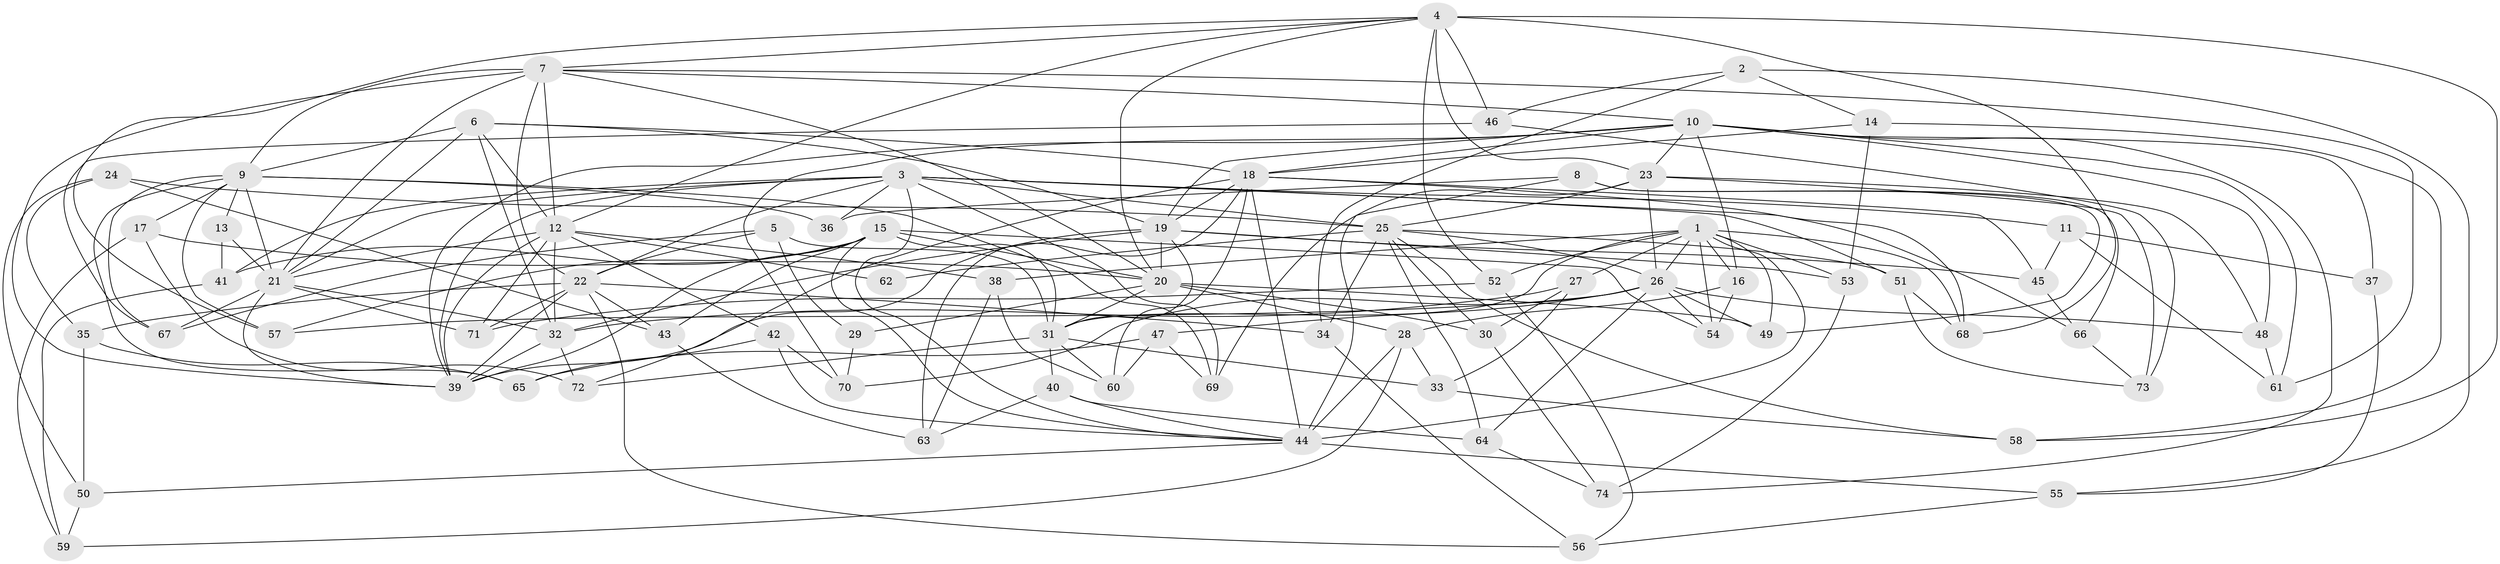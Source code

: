 // original degree distribution, {4: 1.0}
// Generated by graph-tools (version 1.1) at 2025/38/03/09/25 02:38:10]
// undirected, 74 vertices, 201 edges
graph export_dot {
graph [start="1"]
  node [color=gray90,style=filled];
  1;
  2;
  3;
  4;
  5;
  6;
  7;
  8;
  9;
  10;
  11;
  12;
  13;
  14;
  15;
  16;
  17;
  18;
  19;
  20;
  21;
  22;
  23;
  24;
  25;
  26;
  27;
  28;
  29;
  30;
  31;
  32;
  33;
  34;
  35;
  36;
  37;
  38;
  39;
  40;
  41;
  42;
  43;
  44;
  45;
  46;
  47;
  48;
  49;
  50;
  51;
  52;
  53;
  54;
  55;
  56;
  57;
  58;
  59;
  60;
  61;
  62;
  63;
  64;
  65;
  66;
  67;
  68;
  69;
  70;
  71;
  72;
  73;
  74;
  1 -- 16 [weight=1.0];
  1 -- 26 [weight=1.0];
  1 -- 27 [weight=1.0];
  1 -- 31 [weight=1.0];
  1 -- 38 [weight=1.0];
  1 -- 44 [weight=2.0];
  1 -- 49 [weight=1.0];
  1 -- 52 [weight=1.0];
  1 -- 53 [weight=1.0];
  1 -- 54 [weight=1.0];
  1 -- 68 [weight=1.0];
  2 -- 14 [weight=1.0];
  2 -- 34 [weight=1.0];
  2 -- 46 [weight=1.0];
  2 -- 55 [weight=1.0];
  3 -- 11 [weight=1.0];
  3 -- 21 [weight=1.0];
  3 -- 22 [weight=2.0];
  3 -- 25 [weight=1.0];
  3 -- 36 [weight=1.0];
  3 -- 39 [weight=1.0];
  3 -- 41 [weight=1.0];
  3 -- 44 [weight=1.0];
  3 -- 51 [weight=1.0];
  3 -- 66 [weight=1.0];
  3 -- 69 [weight=1.0];
  4 -- 7 [weight=1.0];
  4 -- 12 [weight=1.0];
  4 -- 20 [weight=1.0];
  4 -- 23 [weight=2.0];
  4 -- 46 [weight=1.0];
  4 -- 52 [weight=1.0];
  4 -- 57 [weight=1.0];
  4 -- 58 [weight=1.0];
  4 -- 68 [weight=1.0];
  5 -- 22 [weight=1.0];
  5 -- 29 [weight=1.0];
  5 -- 31 [weight=1.0];
  5 -- 67 [weight=1.0];
  6 -- 9 [weight=1.0];
  6 -- 12 [weight=1.0];
  6 -- 18 [weight=1.0];
  6 -- 19 [weight=1.0];
  6 -- 21 [weight=1.0];
  6 -- 32 [weight=1.0];
  7 -- 9 [weight=1.0];
  7 -- 10 [weight=1.0];
  7 -- 12 [weight=1.0];
  7 -- 20 [weight=1.0];
  7 -- 21 [weight=1.0];
  7 -- 22 [weight=2.0];
  7 -- 39 [weight=1.0];
  7 -- 61 [weight=1.0];
  8 -- 36 [weight=1.0];
  8 -- 44 [weight=1.0];
  8 -- 49 [weight=1.0];
  8 -- 66 [weight=1.0];
  9 -- 13 [weight=2.0];
  9 -- 17 [weight=1.0];
  9 -- 21 [weight=1.0];
  9 -- 36 [weight=2.0];
  9 -- 57 [weight=1.0];
  9 -- 65 [weight=1.0];
  9 -- 67 [weight=1.0];
  9 -- 69 [weight=1.0];
  10 -- 16 [weight=1.0];
  10 -- 18 [weight=1.0];
  10 -- 19 [weight=1.0];
  10 -- 23 [weight=1.0];
  10 -- 37 [weight=2.0];
  10 -- 39 [weight=1.0];
  10 -- 48 [weight=1.0];
  10 -- 61 [weight=1.0];
  10 -- 70 [weight=1.0];
  10 -- 74 [weight=1.0];
  11 -- 37 [weight=1.0];
  11 -- 45 [weight=1.0];
  11 -- 61 [weight=1.0];
  12 -- 21 [weight=3.0];
  12 -- 32 [weight=1.0];
  12 -- 38 [weight=1.0];
  12 -- 39 [weight=1.0];
  12 -- 42 [weight=1.0];
  12 -- 62 [weight=1.0];
  12 -- 71 [weight=1.0];
  13 -- 21 [weight=1.0];
  13 -- 41 [weight=1.0];
  14 -- 18 [weight=1.0];
  14 -- 53 [weight=1.0];
  14 -- 58 [weight=1.0];
  15 -- 20 [weight=2.0];
  15 -- 31 [weight=2.0];
  15 -- 39 [weight=1.0];
  15 -- 41 [weight=1.0];
  15 -- 43 [weight=1.0];
  15 -- 44 [weight=1.0];
  15 -- 54 [weight=1.0];
  15 -- 57 [weight=1.0];
  16 -- 28 [weight=1.0];
  16 -- 54 [weight=1.0];
  17 -- 20 [weight=1.0];
  17 -- 59 [weight=1.0];
  17 -- 72 [weight=1.0];
  18 -- 19 [weight=1.0];
  18 -- 44 [weight=1.0];
  18 -- 45 [weight=1.0];
  18 -- 60 [weight=1.0];
  18 -- 63 [weight=1.0];
  18 -- 68 [weight=1.0];
  18 -- 72 [weight=1.0];
  19 -- 20 [weight=1.0];
  19 -- 31 [weight=1.0];
  19 -- 32 [weight=2.0];
  19 -- 39 [weight=1.0];
  19 -- 45 [weight=1.0];
  19 -- 53 [weight=1.0];
  20 -- 28 [weight=1.0];
  20 -- 29 [weight=2.0];
  20 -- 30 [weight=1.0];
  20 -- 31 [weight=1.0];
  20 -- 49 [weight=1.0];
  21 -- 32 [weight=1.0];
  21 -- 39 [weight=1.0];
  21 -- 67 [weight=1.0];
  21 -- 71 [weight=1.0];
  22 -- 34 [weight=1.0];
  22 -- 35 [weight=1.0];
  22 -- 39 [weight=2.0];
  22 -- 43 [weight=1.0];
  22 -- 56 [weight=1.0];
  22 -- 71 [weight=1.0];
  23 -- 25 [weight=1.0];
  23 -- 26 [weight=1.0];
  23 -- 48 [weight=1.0];
  23 -- 69 [weight=1.0];
  23 -- 73 [weight=1.0];
  24 -- 25 [weight=1.0];
  24 -- 35 [weight=1.0];
  24 -- 43 [weight=1.0];
  24 -- 50 [weight=1.0];
  25 -- 26 [weight=1.0];
  25 -- 30 [weight=1.0];
  25 -- 34 [weight=1.0];
  25 -- 51 [weight=1.0];
  25 -- 58 [weight=1.0];
  25 -- 62 [weight=3.0];
  25 -- 64 [weight=1.0];
  26 -- 47 [weight=1.0];
  26 -- 48 [weight=1.0];
  26 -- 49 [weight=1.0];
  26 -- 54 [weight=1.0];
  26 -- 57 [weight=1.0];
  26 -- 64 [weight=1.0];
  26 -- 70 [weight=1.0];
  27 -- 30 [weight=1.0];
  27 -- 32 [weight=1.0];
  27 -- 33 [weight=1.0];
  28 -- 33 [weight=1.0];
  28 -- 44 [weight=2.0];
  28 -- 59 [weight=1.0];
  29 -- 70 [weight=1.0];
  30 -- 74 [weight=1.0];
  31 -- 33 [weight=1.0];
  31 -- 40 [weight=1.0];
  31 -- 60 [weight=1.0];
  31 -- 72 [weight=1.0];
  32 -- 39 [weight=1.0];
  32 -- 72 [weight=1.0];
  33 -- 58 [weight=1.0];
  34 -- 56 [weight=1.0];
  35 -- 50 [weight=1.0];
  35 -- 65 [weight=1.0];
  37 -- 55 [weight=1.0];
  38 -- 60 [weight=1.0];
  38 -- 63 [weight=1.0];
  40 -- 44 [weight=1.0];
  40 -- 63 [weight=1.0];
  40 -- 64 [weight=1.0];
  41 -- 59 [weight=1.0];
  42 -- 44 [weight=1.0];
  42 -- 65 [weight=1.0];
  42 -- 70 [weight=1.0];
  43 -- 63 [weight=1.0];
  44 -- 50 [weight=1.0];
  44 -- 55 [weight=1.0];
  45 -- 66 [weight=1.0];
  46 -- 67 [weight=1.0];
  46 -- 73 [weight=1.0];
  47 -- 60 [weight=1.0];
  47 -- 65 [weight=1.0];
  47 -- 69 [weight=1.0];
  48 -- 61 [weight=1.0];
  50 -- 59 [weight=1.0];
  51 -- 68 [weight=1.0];
  51 -- 73 [weight=1.0];
  52 -- 56 [weight=1.0];
  52 -- 71 [weight=1.0];
  53 -- 74 [weight=1.0];
  55 -- 56 [weight=1.0];
  64 -- 74 [weight=1.0];
  66 -- 73 [weight=1.0];
}
